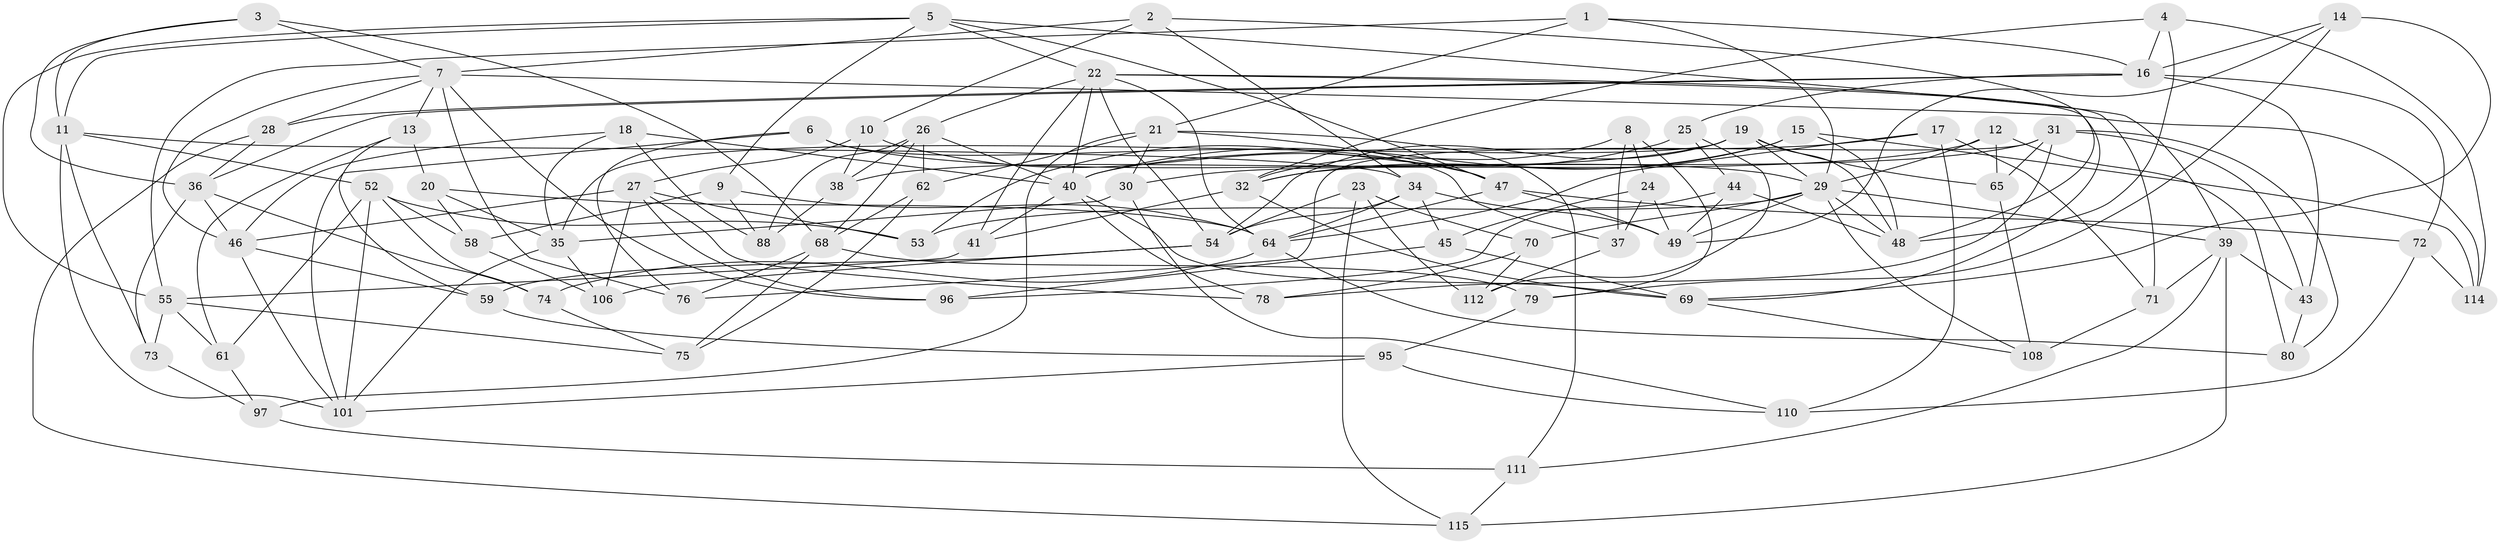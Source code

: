 // original degree distribution, {4: 1.0}
// Generated by graph-tools (version 1.1) at 2025/20/03/04/25 18:20:37]
// undirected, 81 vertices, 197 edges
graph export_dot {
graph [start="1"]
  node [color=gray90,style=filled];
  1;
  2;
  3;
  4;
  5 [super="+33"];
  6;
  7 [super="+50+93"];
  8;
  9;
  10;
  11 [super="+90"];
  12;
  13;
  14;
  15;
  16 [super="+56+42"];
  17;
  18;
  19 [super="+82"];
  20;
  21 [super="+85"];
  22 [super="+104+102"];
  23;
  24;
  25;
  26 [super="+100"];
  27 [super="+81"];
  28;
  29 [super="+84+66+103"];
  30;
  31 [super="+105"];
  32 [super="+87"];
  34 [super="+98"];
  35 [super="+92"];
  36 [super="+57"];
  37;
  38;
  39 [super="+116"];
  40 [super="+117+60"];
  41;
  43;
  44;
  45;
  46 [super="+51"];
  47 [super="+63"];
  48 [super="+94"];
  49 [super="+83"];
  52 [super="+77"];
  53;
  54 [super="+109"];
  55 [super="+86"];
  58;
  59;
  61;
  62;
  64 [super="+67"];
  65;
  68 [super="+89"];
  69 [super="+91"];
  70;
  71;
  72;
  73;
  74;
  75;
  76;
  78;
  79;
  80;
  88;
  95;
  96;
  97;
  101 [super="+107"];
  106;
  108;
  110;
  111;
  112;
  114;
  115;
  1 -- 55;
  1 -- 21;
  1 -- 29;
  1 -- 16;
  2 -- 10;
  2 -- 7;
  2 -- 34;
  2 -- 48;
  3 -- 7;
  3 -- 36;
  3 -- 11;
  3 -- 68;
  4 -- 114;
  4 -- 16;
  4 -- 32;
  4 -- 48;
  5 -- 9;
  5 -- 11;
  5 -- 22;
  5 -- 55;
  5 -- 47;
  5 -- 39;
  6 -- 101;
  6 -- 76;
  6 -- 37;
  6 -- 29;
  7 -- 76;
  7 -- 13;
  7 -- 114;
  7 -- 96;
  7 -- 28;
  7 -- 46;
  8 -- 79;
  8 -- 24;
  8 -- 37;
  8 -- 32;
  9 -- 58;
  9 -- 88;
  9 -- 64;
  10 -- 47;
  10 -- 38;
  10 -- 27;
  11 -- 73;
  11 -- 34;
  11 -- 101;
  11 -- 52;
  12 -- 65;
  12 -- 30;
  12 -- 80;
  12 -- 29;
  13 -- 61;
  13 -- 20;
  13 -- 59;
  14 -- 69;
  14 -- 79;
  14 -- 49;
  14 -- 16;
  15 -- 32;
  15 -- 114;
  15 -- 40;
  15 -- 48;
  16 -- 43;
  16 -- 72;
  16 -- 36;
  16 -- 25;
  16 -- 28;
  17 -- 110;
  17 -- 71;
  17 -- 64;
  17 -- 40;
  18 -- 35;
  18 -- 88;
  18 -- 46;
  18 -- 40;
  19 -- 65;
  19 -- 54;
  19 -- 29;
  19 -- 48;
  19 -- 35;
  19 -- 38;
  20 -- 58;
  20 -- 35;
  20 -- 64;
  21 -- 47;
  21 -- 62;
  21 -- 97;
  21 -- 30;
  21 -- 111;
  22 -- 41;
  22 -- 71;
  22 -- 54;
  22 -- 69;
  22 -- 40;
  22 -- 26;
  22 -- 64;
  23 -- 70;
  23 -- 112;
  23 -- 115;
  23 -- 54;
  24 -- 49;
  24 -- 45;
  24 -- 37;
  25 -- 44;
  25 -- 53;
  25 -- 112;
  26 -- 38;
  26 -- 88;
  26 -- 62;
  26 -- 68;
  26 -- 40;
  27 -- 106;
  27 -- 53;
  27 -- 96;
  27 -- 78;
  27 -- 46;
  28 -- 115;
  28 -- 36;
  29 -- 70;
  29 -- 53;
  29 -- 108;
  29 -- 49;
  29 -- 48;
  29 -- 39;
  30 -- 110;
  30 -- 35;
  31 -- 65;
  31 -- 78;
  31 -- 80;
  31 -- 32;
  31 -- 43;
  31 -- 76;
  32 -- 41;
  32 -- 69;
  34 -- 49;
  34 -- 45;
  34 -- 54;
  34 -- 64;
  35 -- 101;
  35 -- 106;
  36 -- 73;
  36 -- 74;
  36 -- 46;
  37 -- 112;
  38 -- 88;
  39 -- 71;
  39 -- 115;
  39 -- 43;
  39 -- 111;
  40 -- 69;
  40 -- 41;
  40 -- 78;
  41 -- 55;
  43 -- 80;
  44 -- 48;
  44 -- 96;
  44 -- 49;
  45 -- 96;
  45 -- 69;
  46 -- 101;
  46 -- 59;
  47 -- 49;
  47 -- 72;
  47 -- 64;
  52 -- 53;
  52 -- 101;
  52 -- 61;
  52 -- 58;
  52 -- 74;
  54 -- 106;
  54 -- 59;
  55 -- 73;
  55 -- 75;
  55 -- 61;
  58 -- 106;
  59 -- 95;
  61 -- 97;
  62 -- 75;
  62 -- 68;
  64 -- 74;
  64 -- 80;
  65 -- 108;
  68 -- 79;
  68 -- 75;
  68 -- 76;
  69 -- 108;
  70 -- 112;
  70 -- 78;
  71 -- 108;
  72 -- 114;
  72 -- 110;
  73 -- 97;
  74 -- 75;
  79 -- 95;
  95 -- 110;
  95 -- 101;
  97 -- 111;
  111 -- 115;
}

